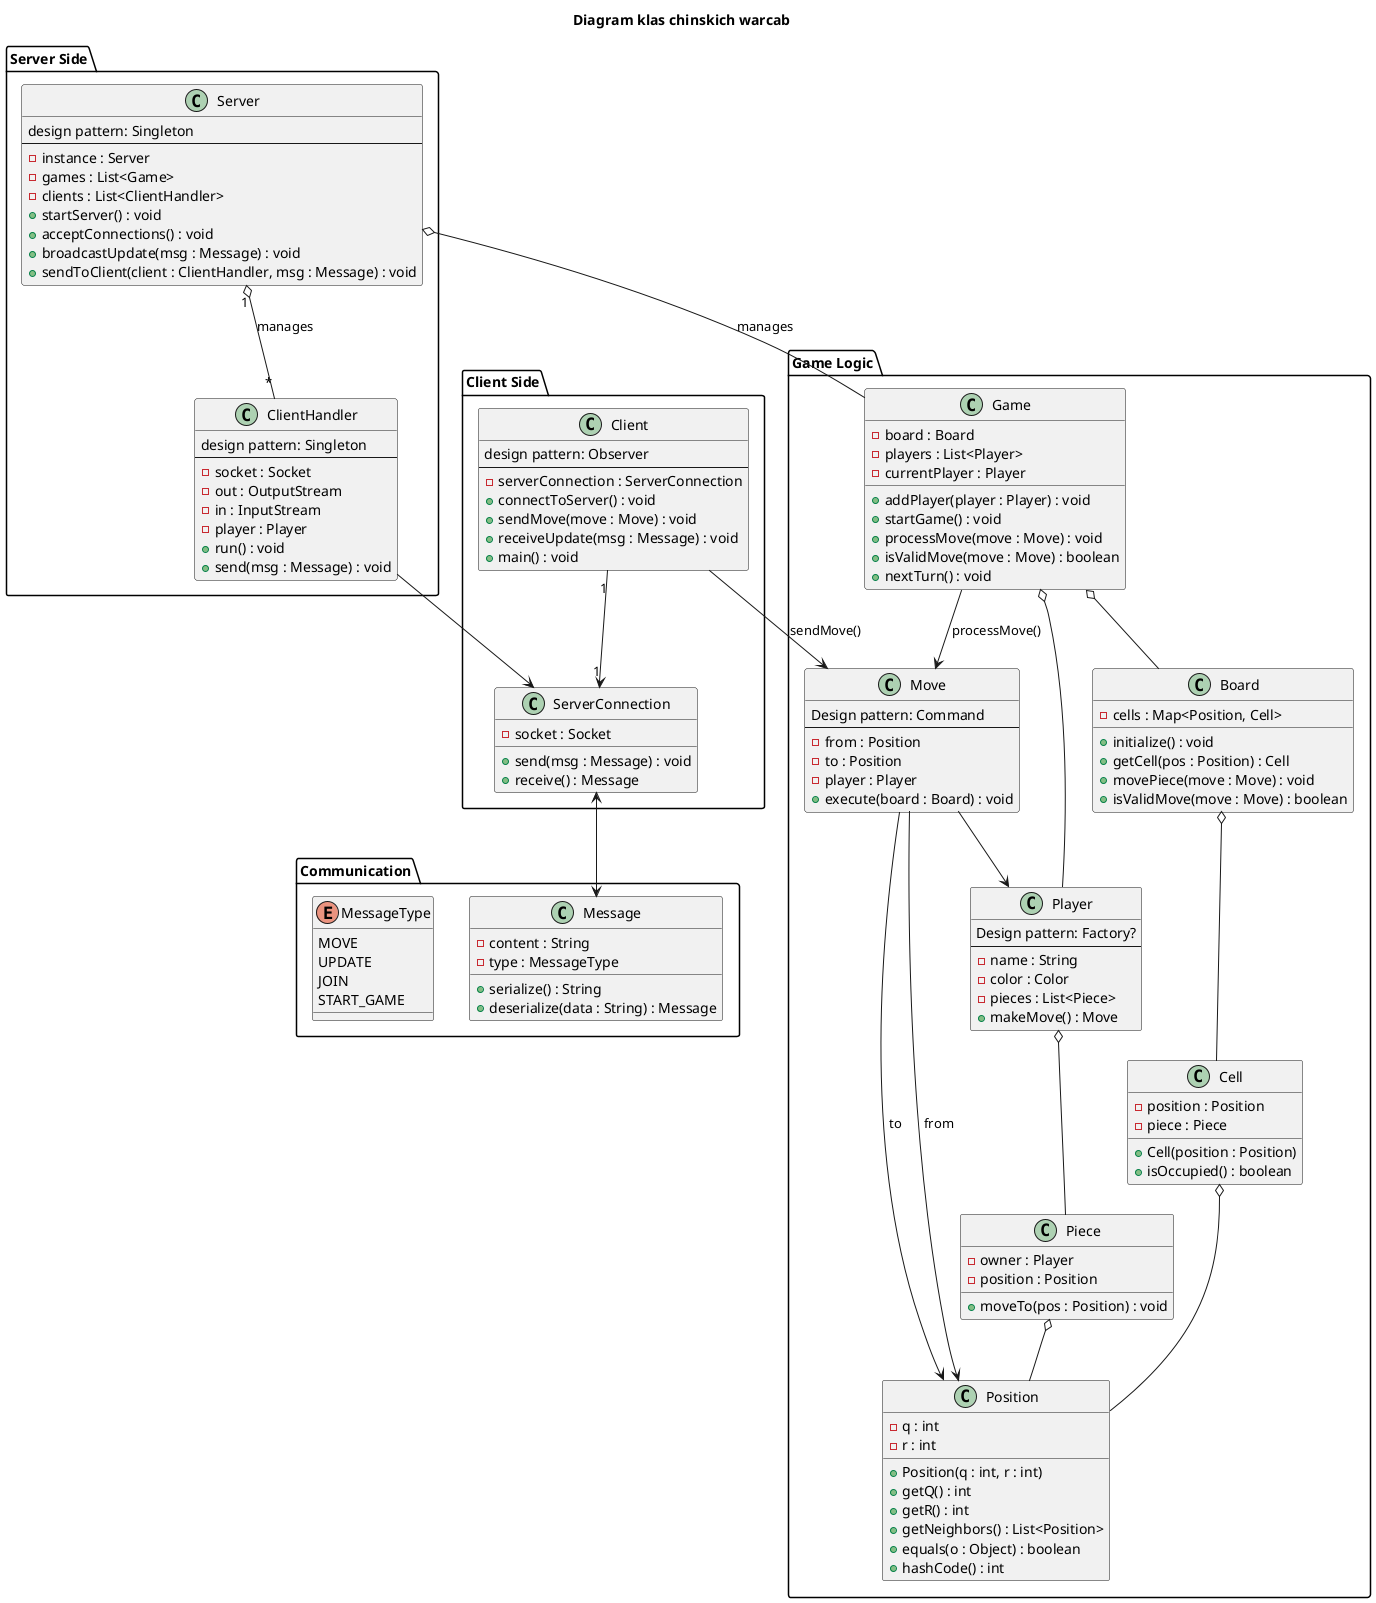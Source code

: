 @startuml

title Diagram klas chinskich warcab

' pakiety
package "Server Side" {
    class Server {
        design pattern: Singleton
        --
        - instance : Server
        - games : List<Game>
        - clients : List<ClientHandler>
        + startServer() : void
        + acceptConnections() : void
        + broadcastUpdate(msg : Message) : void
        + sendToClient(client : ClientHandler, msg : Message) : void
    }

    class ClientHandler {
        design pattern: Singleton
        --
        - socket : Socket
        - out : OutputStream
        - in : InputStream
        - player : Player
        + run() : void
        + send(msg : Message) : void
    }
}

package "Client Side" {
    class Client {
        design pattern: Observer
        --
        - serverConnection : ServerConnection
        + connectToServer() : void
        + sendMove(move : Move) : void
        + receiveUpdate(msg : Message) : void
        + main() : void
    }

    class ServerConnection {
        - socket : Socket
        + send(msg : Message) : void
        + receive() : Message
    }
}

package "Game Logic" {
    class Game {
        - board : Board
        - players : List<Player>
        - currentPlayer : Player
        + addPlayer(player : Player) : void
        + startGame() : void
        + processMove(move : Move) : void
        + isValidMove(move : Move) : boolean
        + nextTurn() : void
    }
    class Board {
        - cells : Map<Position, Cell>
        + initialize() : void
        + getCell(pos : Position) : Cell
        + movePiece(move : Move) : void
        + isValidMove(move : Move) : boolean
    }

    class Player {
        Design pattern: Factory?
        --
        - name : String
        - color : Color
        - pieces : List<Piece>
        + makeMove() : Move
    }

    class Move {
        Design pattern: Command
        --
        - from : Position
        - to : Position
        - player : Player
        + execute(board : Board) : void
    }
    class Cell {
        - position : Position
        - piece : Piece
        + Cell(position : Position)
        + isOccupied() : boolean
    }

    class Piece {
        - owner : Player
        - position : Position
        + moveTo(pos : Position) : void
    }
    class Position {
        - q : int
        - r : int
        + Position(q : int, r : int)
        + getQ() : int
        + getR() : int
        + getNeighbors() : List<Position>
        + equals(o : Object) : boolean
        + hashCode() : int
    }
}

package "Communication" {
    class Message {
        - content : String
        - type : MessageType
        + serialize() : String
        + deserialize(data : String) : Message
    }

    enum MessageType {
        MOVE
        UPDATE
        JOIN
        START_GAME
    }
}

' Relationships
Server "1" o-- "*" ClientHandler : manages
ClientHandler --> ServerConnection

Client "1" --> "1" ServerConnection

ServerConnection <--> Message

Server o-- Game : manages
Game o-- Board
Game o-- Player
Player o-- Piece
Board o-- Cell
Cell o-- Position
Piece o-- Position
Move --> Position : from
Move --> Position : to
Move --> Player

Client --> Move : sendMove()
Game --> Move : processMove()

@enduml
